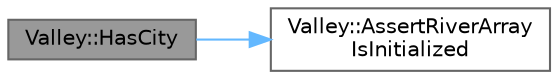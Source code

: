 digraph "Valley::HasCity"
{
 // LATEX_PDF_SIZE
  bgcolor="transparent";
  edge [fontname=Helvetica,fontsize=10,labelfontname=Helvetica,labelfontsize=10];
  node [fontname=Helvetica,fontsize=10,shape=box,height=0.2,width=0.4];
  rankdir="LR";
  Node1 [id="Node000001",label="Valley::HasCity",height=0.2,width=0.4,color="gray40", fillcolor="grey60", style="filled", fontcolor="black",tooltip=" "];
  Node1 -> Node2 [id="edge1_Node000001_Node000002",color="steelblue1",style="solid",tooltip=" "];
  Node2 [id="Node000002",label="Valley::AssertRiverArray\lIsInitialized",height=0.2,width=0.4,color="grey40", fillcolor="white", style="filled",URL="$classValley.html#a9ce0d2c2139f10629fcb12ec2e261f35",tooltip=" "];
}
